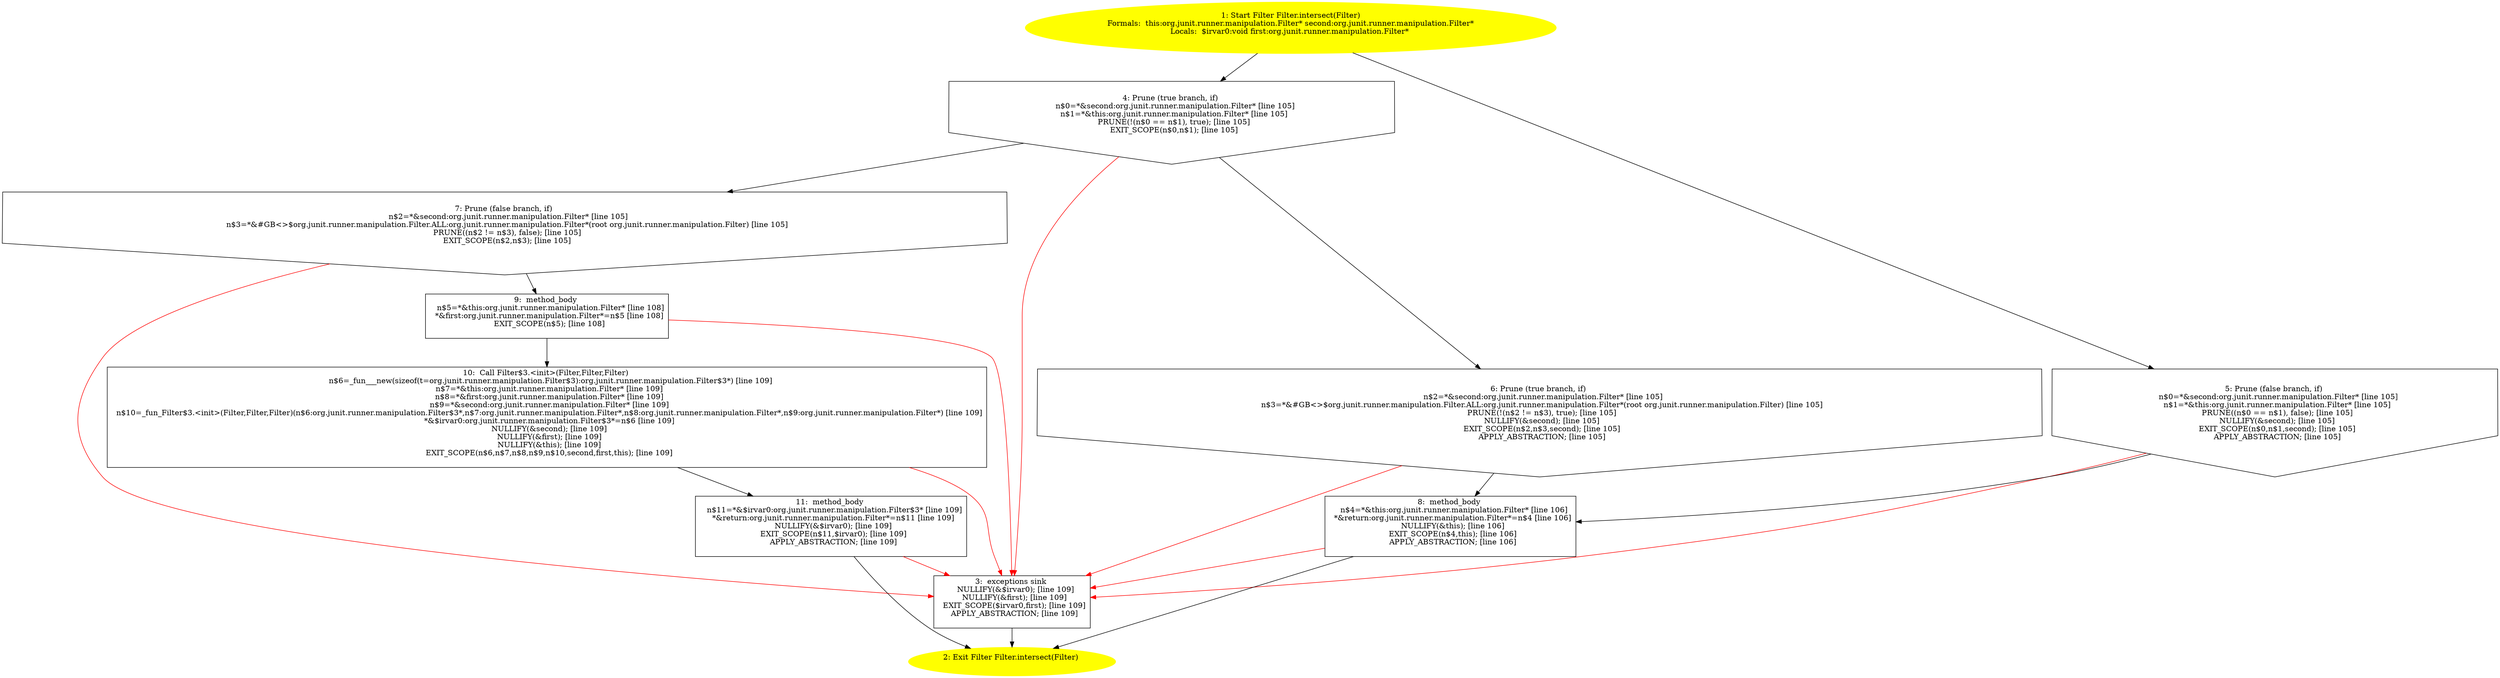 /* @generated */
digraph cfg {
"org.junit.runner.manipulation.Filter.intersect(org.junit.runner.manipulation.Filter):org.junit.runne.aafc23045d8cbead35719d938bdd8b2a_1" [label="1: Start Filter Filter.intersect(Filter)\nFormals:  this:org.junit.runner.manipulation.Filter* second:org.junit.runner.manipulation.Filter*\nLocals:  $irvar0:void first:org.junit.runner.manipulation.Filter* \n  " color=yellow style=filled]
	

	 "org.junit.runner.manipulation.Filter.intersect(org.junit.runner.manipulation.Filter):org.junit.runne.aafc23045d8cbead35719d938bdd8b2a_1" -> "org.junit.runner.manipulation.Filter.intersect(org.junit.runner.manipulation.Filter):org.junit.runne.aafc23045d8cbead35719d938bdd8b2a_4" ;
	 "org.junit.runner.manipulation.Filter.intersect(org.junit.runner.manipulation.Filter):org.junit.runne.aafc23045d8cbead35719d938bdd8b2a_1" -> "org.junit.runner.manipulation.Filter.intersect(org.junit.runner.manipulation.Filter):org.junit.runne.aafc23045d8cbead35719d938bdd8b2a_5" ;
"org.junit.runner.manipulation.Filter.intersect(org.junit.runner.manipulation.Filter):org.junit.runne.aafc23045d8cbead35719d938bdd8b2a_2" [label="2: Exit Filter Filter.intersect(Filter) \n  " color=yellow style=filled]
	

"org.junit.runner.manipulation.Filter.intersect(org.junit.runner.manipulation.Filter):org.junit.runne.aafc23045d8cbead35719d938bdd8b2a_3" [label="3:  exceptions sink \n   NULLIFY(&$irvar0); [line 109]\n  NULLIFY(&first); [line 109]\n  EXIT_SCOPE($irvar0,first); [line 109]\n  APPLY_ABSTRACTION; [line 109]\n " shape="box"]
	

	 "org.junit.runner.manipulation.Filter.intersect(org.junit.runner.manipulation.Filter):org.junit.runne.aafc23045d8cbead35719d938bdd8b2a_3" -> "org.junit.runner.manipulation.Filter.intersect(org.junit.runner.manipulation.Filter):org.junit.runne.aafc23045d8cbead35719d938bdd8b2a_2" ;
"org.junit.runner.manipulation.Filter.intersect(org.junit.runner.manipulation.Filter):org.junit.runne.aafc23045d8cbead35719d938bdd8b2a_4" [label="4: Prune (true branch, if) \n   n$0=*&second:org.junit.runner.manipulation.Filter* [line 105]\n  n$1=*&this:org.junit.runner.manipulation.Filter* [line 105]\n  PRUNE(!(n$0 == n$1), true); [line 105]\n  EXIT_SCOPE(n$0,n$1); [line 105]\n " shape="invhouse"]
	

	 "org.junit.runner.manipulation.Filter.intersect(org.junit.runner.manipulation.Filter):org.junit.runne.aafc23045d8cbead35719d938bdd8b2a_4" -> "org.junit.runner.manipulation.Filter.intersect(org.junit.runner.manipulation.Filter):org.junit.runne.aafc23045d8cbead35719d938bdd8b2a_6" ;
	 "org.junit.runner.manipulation.Filter.intersect(org.junit.runner.manipulation.Filter):org.junit.runne.aafc23045d8cbead35719d938bdd8b2a_4" -> "org.junit.runner.manipulation.Filter.intersect(org.junit.runner.manipulation.Filter):org.junit.runne.aafc23045d8cbead35719d938bdd8b2a_7" ;
	 "org.junit.runner.manipulation.Filter.intersect(org.junit.runner.manipulation.Filter):org.junit.runne.aafc23045d8cbead35719d938bdd8b2a_4" -> "org.junit.runner.manipulation.Filter.intersect(org.junit.runner.manipulation.Filter):org.junit.runne.aafc23045d8cbead35719d938bdd8b2a_3" [color="red" ];
"org.junit.runner.manipulation.Filter.intersect(org.junit.runner.manipulation.Filter):org.junit.runne.aafc23045d8cbead35719d938bdd8b2a_5" [label="5: Prune (false branch, if) \n   n$0=*&second:org.junit.runner.manipulation.Filter* [line 105]\n  n$1=*&this:org.junit.runner.manipulation.Filter* [line 105]\n  PRUNE((n$0 == n$1), false); [line 105]\n  NULLIFY(&second); [line 105]\n  EXIT_SCOPE(n$0,n$1,second); [line 105]\n  APPLY_ABSTRACTION; [line 105]\n " shape="invhouse"]
	

	 "org.junit.runner.manipulation.Filter.intersect(org.junit.runner.manipulation.Filter):org.junit.runne.aafc23045d8cbead35719d938bdd8b2a_5" -> "org.junit.runner.manipulation.Filter.intersect(org.junit.runner.manipulation.Filter):org.junit.runne.aafc23045d8cbead35719d938bdd8b2a_8" ;
	 "org.junit.runner.manipulation.Filter.intersect(org.junit.runner.manipulation.Filter):org.junit.runne.aafc23045d8cbead35719d938bdd8b2a_5" -> "org.junit.runner.manipulation.Filter.intersect(org.junit.runner.manipulation.Filter):org.junit.runne.aafc23045d8cbead35719d938bdd8b2a_3" [color="red" ];
"org.junit.runner.manipulation.Filter.intersect(org.junit.runner.manipulation.Filter):org.junit.runne.aafc23045d8cbead35719d938bdd8b2a_6" [label="6: Prune (true branch, if) \n   n$2=*&second:org.junit.runner.manipulation.Filter* [line 105]\n  n$3=*&#GB<>$org.junit.runner.manipulation.Filter.ALL:org.junit.runner.manipulation.Filter*(root org.junit.runner.manipulation.Filter) [line 105]\n  PRUNE(!(n$2 != n$3), true); [line 105]\n  NULLIFY(&second); [line 105]\n  EXIT_SCOPE(n$2,n$3,second); [line 105]\n  APPLY_ABSTRACTION; [line 105]\n " shape="invhouse"]
	

	 "org.junit.runner.manipulation.Filter.intersect(org.junit.runner.manipulation.Filter):org.junit.runne.aafc23045d8cbead35719d938bdd8b2a_6" -> "org.junit.runner.manipulation.Filter.intersect(org.junit.runner.manipulation.Filter):org.junit.runne.aafc23045d8cbead35719d938bdd8b2a_8" ;
	 "org.junit.runner.manipulation.Filter.intersect(org.junit.runner.manipulation.Filter):org.junit.runne.aafc23045d8cbead35719d938bdd8b2a_6" -> "org.junit.runner.manipulation.Filter.intersect(org.junit.runner.manipulation.Filter):org.junit.runne.aafc23045d8cbead35719d938bdd8b2a_3" [color="red" ];
"org.junit.runner.manipulation.Filter.intersect(org.junit.runner.manipulation.Filter):org.junit.runne.aafc23045d8cbead35719d938bdd8b2a_7" [label="7: Prune (false branch, if) \n   n$2=*&second:org.junit.runner.manipulation.Filter* [line 105]\n  n$3=*&#GB<>$org.junit.runner.manipulation.Filter.ALL:org.junit.runner.manipulation.Filter*(root org.junit.runner.manipulation.Filter) [line 105]\n  PRUNE((n$2 != n$3), false); [line 105]\n  EXIT_SCOPE(n$2,n$3); [line 105]\n " shape="invhouse"]
	

	 "org.junit.runner.manipulation.Filter.intersect(org.junit.runner.manipulation.Filter):org.junit.runne.aafc23045d8cbead35719d938bdd8b2a_7" -> "org.junit.runner.manipulation.Filter.intersect(org.junit.runner.manipulation.Filter):org.junit.runne.aafc23045d8cbead35719d938bdd8b2a_9" ;
	 "org.junit.runner.manipulation.Filter.intersect(org.junit.runner.manipulation.Filter):org.junit.runne.aafc23045d8cbead35719d938bdd8b2a_7" -> "org.junit.runner.manipulation.Filter.intersect(org.junit.runner.manipulation.Filter):org.junit.runne.aafc23045d8cbead35719d938bdd8b2a_3" [color="red" ];
"org.junit.runner.manipulation.Filter.intersect(org.junit.runner.manipulation.Filter):org.junit.runne.aafc23045d8cbead35719d938bdd8b2a_8" [label="8:  method_body \n   n$4=*&this:org.junit.runner.manipulation.Filter* [line 106]\n  *&return:org.junit.runner.manipulation.Filter*=n$4 [line 106]\n  NULLIFY(&this); [line 106]\n  EXIT_SCOPE(n$4,this); [line 106]\n  APPLY_ABSTRACTION; [line 106]\n " shape="box"]
	

	 "org.junit.runner.manipulation.Filter.intersect(org.junit.runner.manipulation.Filter):org.junit.runne.aafc23045d8cbead35719d938bdd8b2a_8" -> "org.junit.runner.manipulation.Filter.intersect(org.junit.runner.manipulation.Filter):org.junit.runne.aafc23045d8cbead35719d938bdd8b2a_2" ;
	 "org.junit.runner.manipulation.Filter.intersect(org.junit.runner.manipulation.Filter):org.junit.runne.aafc23045d8cbead35719d938bdd8b2a_8" -> "org.junit.runner.manipulation.Filter.intersect(org.junit.runner.manipulation.Filter):org.junit.runne.aafc23045d8cbead35719d938bdd8b2a_3" [color="red" ];
"org.junit.runner.manipulation.Filter.intersect(org.junit.runner.manipulation.Filter):org.junit.runne.aafc23045d8cbead35719d938bdd8b2a_9" [label="9:  method_body \n   n$5=*&this:org.junit.runner.manipulation.Filter* [line 108]\n  *&first:org.junit.runner.manipulation.Filter*=n$5 [line 108]\n  EXIT_SCOPE(n$5); [line 108]\n " shape="box"]
	

	 "org.junit.runner.manipulation.Filter.intersect(org.junit.runner.manipulation.Filter):org.junit.runne.aafc23045d8cbead35719d938bdd8b2a_9" -> "org.junit.runner.manipulation.Filter.intersect(org.junit.runner.manipulation.Filter):org.junit.runne.aafc23045d8cbead35719d938bdd8b2a_10" ;
	 "org.junit.runner.manipulation.Filter.intersect(org.junit.runner.manipulation.Filter):org.junit.runne.aafc23045d8cbead35719d938bdd8b2a_9" -> "org.junit.runner.manipulation.Filter.intersect(org.junit.runner.manipulation.Filter):org.junit.runne.aafc23045d8cbead35719d938bdd8b2a_3" [color="red" ];
"org.junit.runner.manipulation.Filter.intersect(org.junit.runner.manipulation.Filter):org.junit.runne.aafc23045d8cbead35719d938bdd8b2a_10" [label="10:  Call Filter$3.<init>(Filter,Filter,Filter) \n   n$6=_fun___new(sizeof(t=org.junit.runner.manipulation.Filter$3):org.junit.runner.manipulation.Filter$3*) [line 109]\n  n$7=*&this:org.junit.runner.manipulation.Filter* [line 109]\n  n$8=*&first:org.junit.runner.manipulation.Filter* [line 109]\n  n$9=*&second:org.junit.runner.manipulation.Filter* [line 109]\n  n$10=_fun_Filter$3.<init>(Filter,Filter,Filter)(n$6:org.junit.runner.manipulation.Filter$3*,n$7:org.junit.runner.manipulation.Filter*,n$8:org.junit.runner.manipulation.Filter*,n$9:org.junit.runner.manipulation.Filter*) [line 109]\n  *&$irvar0:org.junit.runner.manipulation.Filter$3*=n$6 [line 109]\n  NULLIFY(&second); [line 109]\n  NULLIFY(&first); [line 109]\n  NULLIFY(&this); [line 109]\n  EXIT_SCOPE(n$6,n$7,n$8,n$9,n$10,second,first,this); [line 109]\n " shape="box"]
	

	 "org.junit.runner.manipulation.Filter.intersect(org.junit.runner.manipulation.Filter):org.junit.runne.aafc23045d8cbead35719d938bdd8b2a_10" -> "org.junit.runner.manipulation.Filter.intersect(org.junit.runner.manipulation.Filter):org.junit.runne.aafc23045d8cbead35719d938bdd8b2a_11" ;
	 "org.junit.runner.manipulation.Filter.intersect(org.junit.runner.manipulation.Filter):org.junit.runne.aafc23045d8cbead35719d938bdd8b2a_10" -> "org.junit.runner.manipulation.Filter.intersect(org.junit.runner.manipulation.Filter):org.junit.runne.aafc23045d8cbead35719d938bdd8b2a_3" [color="red" ];
"org.junit.runner.manipulation.Filter.intersect(org.junit.runner.manipulation.Filter):org.junit.runne.aafc23045d8cbead35719d938bdd8b2a_11" [label="11:  method_body \n   n$11=*&$irvar0:org.junit.runner.manipulation.Filter$3* [line 109]\n  *&return:org.junit.runner.manipulation.Filter*=n$11 [line 109]\n  NULLIFY(&$irvar0); [line 109]\n  EXIT_SCOPE(n$11,$irvar0); [line 109]\n  APPLY_ABSTRACTION; [line 109]\n " shape="box"]
	

	 "org.junit.runner.manipulation.Filter.intersect(org.junit.runner.manipulation.Filter):org.junit.runne.aafc23045d8cbead35719d938bdd8b2a_11" -> "org.junit.runner.manipulation.Filter.intersect(org.junit.runner.manipulation.Filter):org.junit.runne.aafc23045d8cbead35719d938bdd8b2a_2" ;
	 "org.junit.runner.manipulation.Filter.intersect(org.junit.runner.manipulation.Filter):org.junit.runne.aafc23045d8cbead35719d938bdd8b2a_11" -> "org.junit.runner.manipulation.Filter.intersect(org.junit.runner.manipulation.Filter):org.junit.runne.aafc23045d8cbead35719d938bdd8b2a_3" [color="red" ];
}
